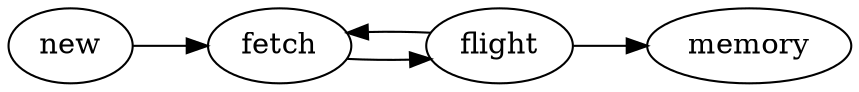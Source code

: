 digraph{
    graph [
        bgcolor="#FFFFFFF00",
        rankdir=LR,
        ];
    new -> fetch;
    fetch -> flight;
    flight -> fetch;
    flight -> memory;
}
